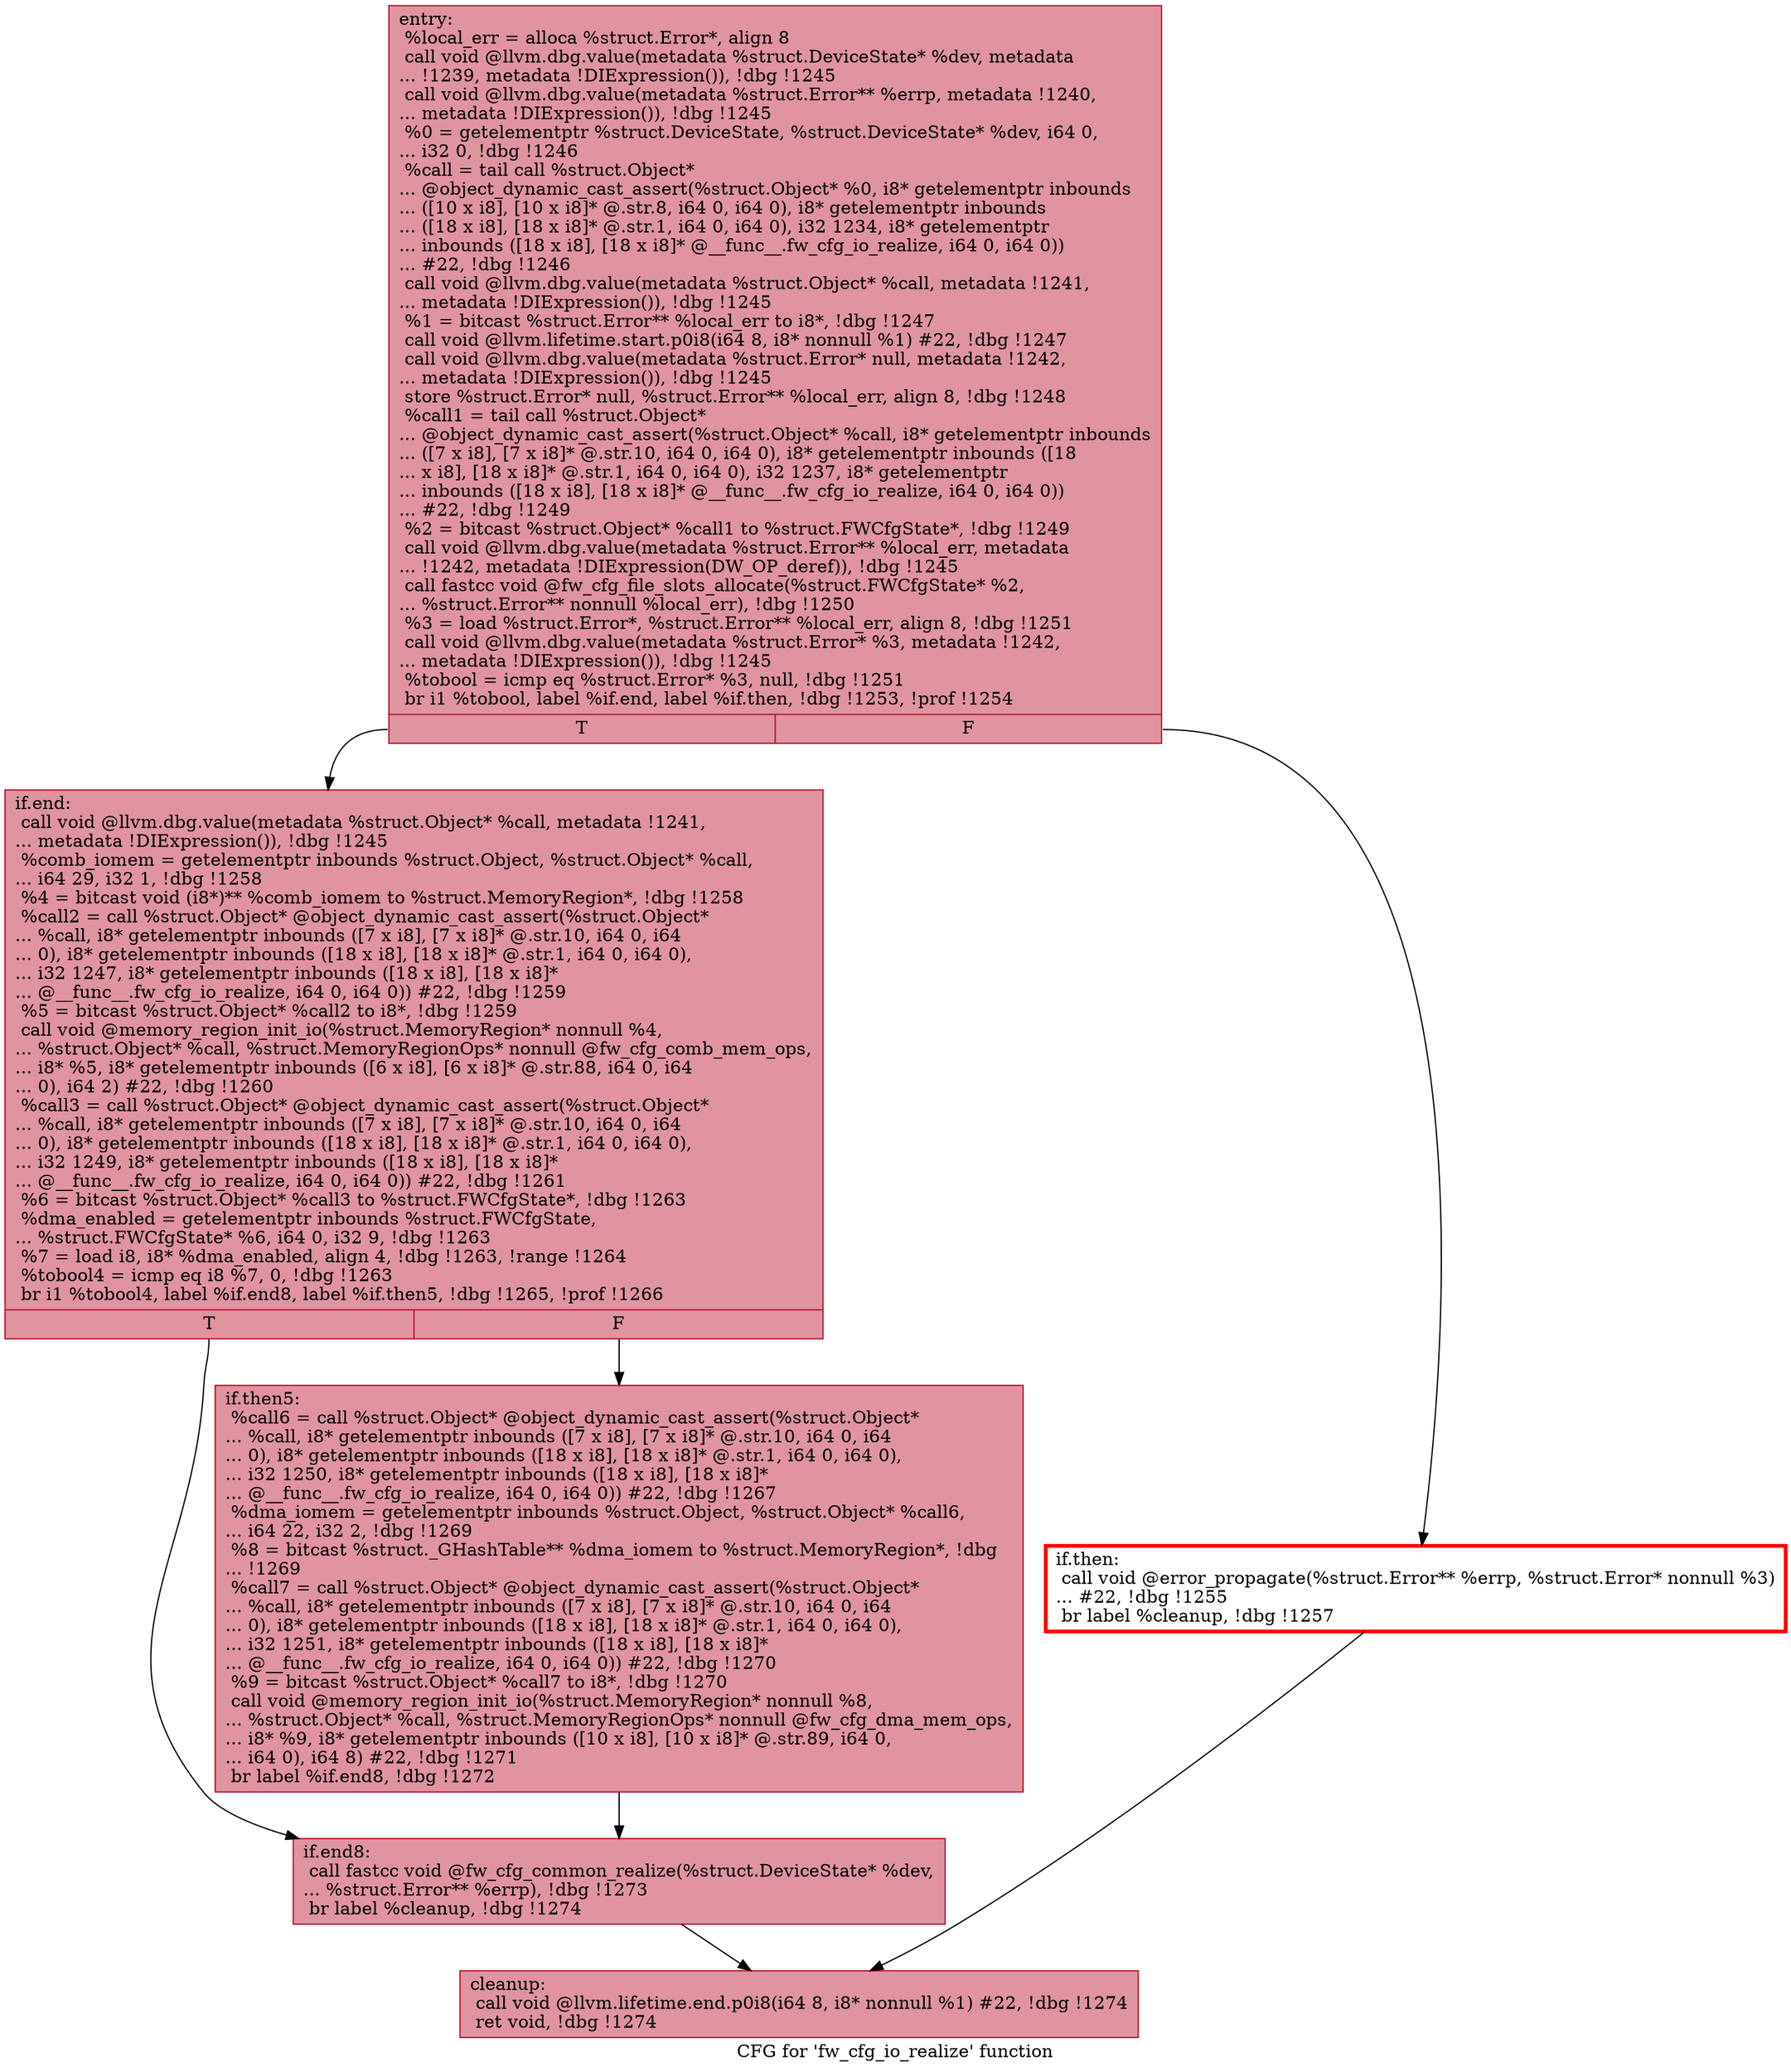 digraph "CFG for 'fw_cfg_io_realize' function" {
	label="CFG for 'fw_cfg_io_realize' function";

	Node0x561075d422c0 [shape=record,color="#b70d28ff", style=filled, fillcolor="#b70d2870",label="{entry:\l  %local_err = alloca %struct.Error*, align 8\l  call void @llvm.dbg.value(metadata %struct.DeviceState* %dev, metadata\l... !1239, metadata !DIExpression()), !dbg !1245\l  call void @llvm.dbg.value(metadata %struct.Error** %errp, metadata !1240,\l... metadata !DIExpression()), !dbg !1245\l  %0 = getelementptr %struct.DeviceState, %struct.DeviceState* %dev, i64 0,\l... i32 0, !dbg !1246\l  %call = tail call %struct.Object*\l... @object_dynamic_cast_assert(%struct.Object* %0, i8* getelementptr inbounds\l... ([10 x i8], [10 x i8]* @.str.8, i64 0, i64 0), i8* getelementptr inbounds\l... ([18 x i8], [18 x i8]* @.str.1, i64 0, i64 0), i32 1234, i8* getelementptr\l... inbounds ([18 x i8], [18 x i8]* @__func__.fw_cfg_io_realize, i64 0, i64 0))\l... #22, !dbg !1246\l  call void @llvm.dbg.value(metadata %struct.Object* %call, metadata !1241,\l... metadata !DIExpression()), !dbg !1245\l  %1 = bitcast %struct.Error** %local_err to i8*, !dbg !1247\l  call void @llvm.lifetime.start.p0i8(i64 8, i8* nonnull %1) #22, !dbg !1247\l  call void @llvm.dbg.value(metadata %struct.Error* null, metadata !1242,\l... metadata !DIExpression()), !dbg !1245\l  store %struct.Error* null, %struct.Error** %local_err, align 8, !dbg !1248\l  %call1 = tail call %struct.Object*\l... @object_dynamic_cast_assert(%struct.Object* %call, i8* getelementptr inbounds\l... ([7 x i8], [7 x i8]* @.str.10, i64 0, i64 0), i8* getelementptr inbounds ([18\l... x i8], [18 x i8]* @.str.1, i64 0, i64 0), i32 1237, i8* getelementptr\l... inbounds ([18 x i8], [18 x i8]* @__func__.fw_cfg_io_realize, i64 0, i64 0))\l... #22, !dbg !1249\l  %2 = bitcast %struct.Object* %call1 to %struct.FWCfgState*, !dbg !1249\l  call void @llvm.dbg.value(metadata %struct.Error** %local_err, metadata\l... !1242, metadata !DIExpression(DW_OP_deref)), !dbg !1245\l  call fastcc void @fw_cfg_file_slots_allocate(%struct.FWCfgState* %2,\l... %struct.Error** nonnull %local_err), !dbg !1250\l  %3 = load %struct.Error*, %struct.Error** %local_err, align 8, !dbg !1251\l  call void @llvm.dbg.value(metadata %struct.Error* %3, metadata !1242,\l... metadata !DIExpression()), !dbg !1245\l  %tobool = icmp eq %struct.Error* %3, null, !dbg !1251\l  br i1 %tobool, label %if.end, label %if.then, !dbg !1253, !prof !1254\l|{<s0>T|<s1>F}}"];
	Node0x561075d422c0:s0 -> Node0x561075e1cd80;
	Node0x561075d422c0:s1 -> Node0x561075d3fc60;
	Node0x561075d3fc60 [shape=record,penwidth=3.0, color="red",label="{if.then:                                          \l  call void @error_propagate(%struct.Error** %errp, %struct.Error* nonnull %3)\l... #22, !dbg !1255\l  br label %cleanup, !dbg !1257\l}"];
	Node0x561075d3fc60 -> Node0x561075e1d1b0;
	Node0x561075e1cd80 [shape=record,color="#b70d28ff", style=filled, fillcolor="#b70d2870",label="{if.end:                                           \l  call void @llvm.dbg.value(metadata %struct.Object* %call, metadata !1241,\l... metadata !DIExpression()), !dbg !1245\l  %comb_iomem = getelementptr inbounds %struct.Object, %struct.Object* %call,\l... i64 29, i32 1, !dbg !1258\l  %4 = bitcast void (i8*)** %comb_iomem to %struct.MemoryRegion*, !dbg !1258\l  %call2 = call %struct.Object* @object_dynamic_cast_assert(%struct.Object*\l... %call, i8* getelementptr inbounds ([7 x i8], [7 x i8]* @.str.10, i64 0, i64\l... 0), i8* getelementptr inbounds ([18 x i8], [18 x i8]* @.str.1, i64 0, i64 0),\l... i32 1247, i8* getelementptr inbounds ([18 x i8], [18 x i8]*\l... @__func__.fw_cfg_io_realize, i64 0, i64 0)) #22, !dbg !1259\l  %5 = bitcast %struct.Object* %call2 to i8*, !dbg !1259\l  call void @memory_region_init_io(%struct.MemoryRegion* nonnull %4,\l... %struct.Object* %call, %struct.MemoryRegionOps* nonnull @fw_cfg_comb_mem_ops,\l... i8* %5, i8* getelementptr inbounds ([6 x i8], [6 x i8]* @.str.88, i64 0, i64\l... 0), i64 2) #22, !dbg !1260\l  %call3 = call %struct.Object* @object_dynamic_cast_assert(%struct.Object*\l... %call, i8* getelementptr inbounds ([7 x i8], [7 x i8]* @.str.10, i64 0, i64\l... 0), i8* getelementptr inbounds ([18 x i8], [18 x i8]* @.str.1, i64 0, i64 0),\l... i32 1249, i8* getelementptr inbounds ([18 x i8], [18 x i8]*\l... @__func__.fw_cfg_io_realize, i64 0, i64 0)) #22, !dbg !1261\l  %6 = bitcast %struct.Object* %call3 to %struct.FWCfgState*, !dbg !1263\l  %dma_enabled = getelementptr inbounds %struct.FWCfgState,\l... %struct.FWCfgState* %6, i64 0, i32 9, !dbg !1263\l  %7 = load i8, i8* %dma_enabled, align 4, !dbg !1263, !range !1264\l  %tobool4 = icmp eq i8 %7, 0, !dbg !1263\l  br i1 %tobool4, label %if.end8, label %if.then5, !dbg !1265, !prof !1266\l|{<s0>T|<s1>F}}"];
	Node0x561075e1cd80:s0 -> Node0x561075e1c730;
	Node0x561075e1cd80:s1 -> Node0x561075c39070;
	Node0x561075c39070 [shape=record,color="#b70d28ff", style=filled, fillcolor="#b70d2870",label="{if.then5:                                         \l  %call6 = call %struct.Object* @object_dynamic_cast_assert(%struct.Object*\l... %call, i8* getelementptr inbounds ([7 x i8], [7 x i8]* @.str.10, i64 0, i64\l... 0), i8* getelementptr inbounds ([18 x i8], [18 x i8]* @.str.1, i64 0, i64 0),\l... i32 1250, i8* getelementptr inbounds ([18 x i8], [18 x i8]*\l... @__func__.fw_cfg_io_realize, i64 0, i64 0)) #22, !dbg !1267\l  %dma_iomem = getelementptr inbounds %struct.Object, %struct.Object* %call6,\l... i64 22, i32 2, !dbg !1269\l  %8 = bitcast %struct._GHashTable** %dma_iomem to %struct.MemoryRegion*, !dbg\l... !1269\l  %call7 = call %struct.Object* @object_dynamic_cast_assert(%struct.Object*\l... %call, i8* getelementptr inbounds ([7 x i8], [7 x i8]* @.str.10, i64 0, i64\l... 0), i8* getelementptr inbounds ([18 x i8], [18 x i8]* @.str.1, i64 0, i64 0),\l... i32 1251, i8* getelementptr inbounds ([18 x i8], [18 x i8]*\l... @__func__.fw_cfg_io_realize, i64 0, i64 0)) #22, !dbg !1270\l  %9 = bitcast %struct.Object* %call7 to i8*, !dbg !1270\l  call void @memory_region_init_io(%struct.MemoryRegion* nonnull %8,\l... %struct.Object* %call, %struct.MemoryRegionOps* nonnull @fw_cfg_dma_mem_ops,\l... i8* %9, i8* getelementptr inbounds ([10 x i8], [10 x i8]* @.str.89, i64 0,\l... i64 0), i64 8) #22, !dbg !1271\l  br label %if.end8, !dbg !1272\l}"];
	Node0x561075c39070 -> Node0x561075e1c730;
	Node0x561075e1c730 [shape=record,color="#b70d28ff", style=filled, fillcolor="#b70d2870",label="{if.end8:                                          \l  call fastcc void @fw_cfg_common_realize(%struct.DeviceState* %dev,\l... %struct.Error** %errp), !dbg !1273\l  br label %cleanup, !dbg !1274\l}"];
	Node0x561075e1c730 -> Node0x561075e1d1b0;
	Node0x561075e1d1b0 [shape=record,color="#b70d28ff", style=filled, fillcolor="#b70d2870",label="{cleanup:                                          \l  call void @llvm.lifetime.end.p0i8(i64 8, i8* nonnull %1) #22, !dbg !1274\l  ret void, !dbg !1274\l}"];
}
